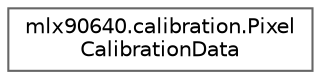 digraph "Graphical Class Hierarchy"
{
 // LATEX_PDF_SIZE
  bgcolor="transparent";
  edge [fontname=Helvetica,fontsize=10,labelfontname=Helvetica,labelfontsize=10];
  node [fontname=Helvetica,fontsize=10,shape=box,height=0.2,width=0.4];
  rankdir="LR";
  Node0 [label="mlx90640.calibration.Pixel\lCalibrationData",height=0.2,width=0.4,color="grey40", fillcolor="white", style="filled",URL="$classmlx90640_1_1calibration_1_1_pixel_calibration_data.html",tooltip=" "];
}
